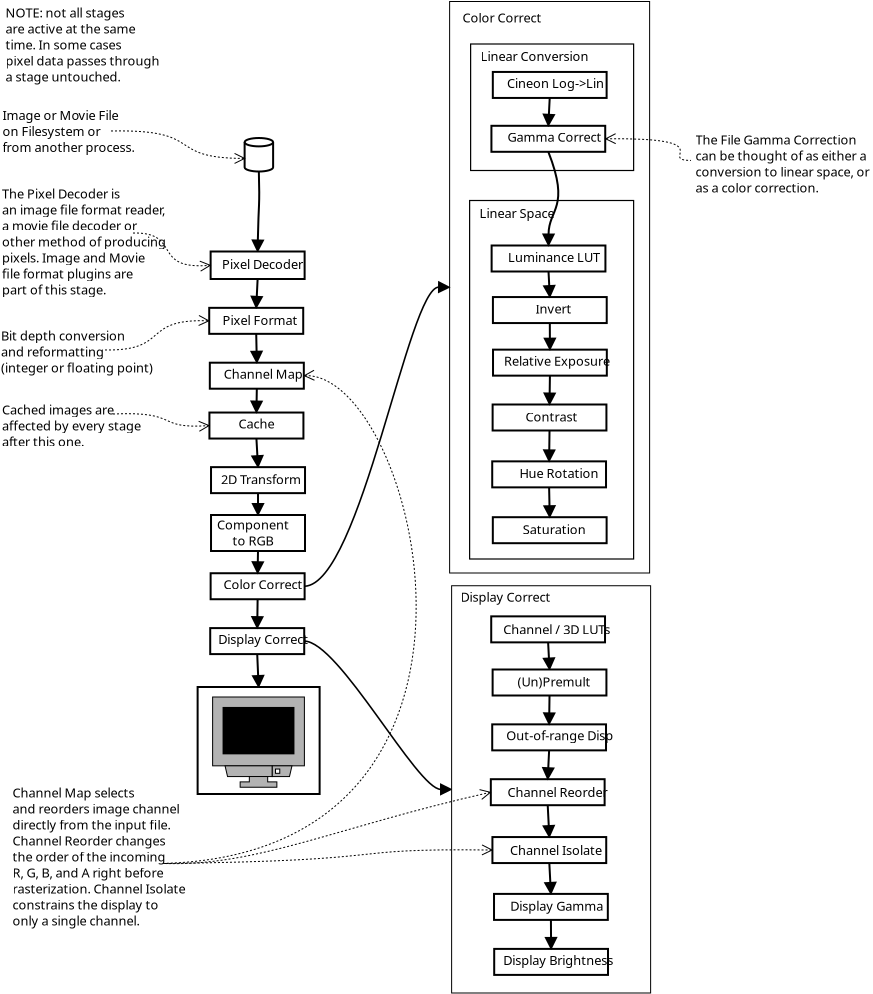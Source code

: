 <?xml version="1.0" encoding="UTF-8"?>
<dia:diagram xmlns:dia="http://www.lysator.liu.se/~alla/dia/">
  <dia:layer name="Background" visible="true">
    <dia:object type="Network - Storage" version="0" id="O0">
      <dia:attribute name="obj_pos">
        <dia:point val="14.6,8"/>
      </dia:attribute>
      <dia:attribute name="obj_bb">
        <dia:rectangle val="14.55,7.95;16.075,10.627"/>
      </dia:attribute>
      <dia:attribute name="elem_corner">
        <dia:point val="14.6,8"/>
      </dia:attribute>
      <dia:attribute name="elem_width">
        <dia:real val="1.425"/>
      </dia:attribute>
      <dia:attribute name="elem_height">
        <dia:real val="1.676"/>
      </dia:attribute>
      <dia:attribute name="line_width">
        <dia:real val="0.1"/>
      </dia:attribute>
      <dia:attribute name="line_colour">
        <dia:color val="#000000"/>
      </dia:attribute>
      <dia:attribute name="fill_colour">
        <dia:color val="#ffffff"/>
      </dia:attribute>
      <dia:attribute name="show_background">
        <dia:boolean val="true"/>
      </dia:attribute>
      <dia:attribute name="line_style">
        <dia:enum val="0"/>
        <dia:real val="1"/>
      </dia:attribute>
      <dia:attribute name="text">
        <dia:composite type="text">
          <dia:attribute name="string">
            <dia:string>##</dia:string>
          </dia:attribute>
          <dia:attribute name="font">
            <dia:font family="sans" style="0" name="Helvetica"/>
          </dia:attribute>
          <dia:attribute name="height">
            <dia:real val="0.8"/>
          </dia:attribute>
          <dia:attribute name="pos">
            <dia:point val="15.438,10.277"/>
          </dia:attribute>
          <dia:attribute name="color">
            <dia:color val="#000000"/>
          </dia:attribute>
          <dia:attribute name="alignment">
            <dia:enum val="1"/>
          </dia:attribute>
        </dia:composite>
      </dia:attribute>
      <dia:attribute name="flip_horizontal">
        <dia:boolean val="false"/>
      </dia:attribute>
      <dia:attribute name="flip_vertical">
        <dia:boolean val="false"/>
      </dia:attribute>
    </dia:object>
    <dia:object type="Standard - Text" version="0" id="O1">
      <dia:attribute name="obj_pos">
        <dia:point val="2.5,7.1"/>
      </dia:attribute>
      <dia:attribute name="obj_bb">
        <dia:rectangle val="2.5,6.5;7.95,9.05"/>
      </dia:attribute>
      <dia:attribute name="text">
        <dia:composite type="text">
          <dia:attribute name="string">
            <dia:string>#Image or Movie File
on Filesystem or
from another process.#</dia:string>
          </dia:attribute>
          <dia:attribute name="font">
            <dia:font family="sans" style="0" name="Helvetica"/>
          </dia:attribute>
          <dia:attribute name="height">
            <dia:real val="0.8"/>
          </dia:attribute>
          <dia:attribute name="pos">
            <dia:point val="2.5,7.1"/>
          </dia:attribute>
          <dia:attribute name="color">
            <dia:color val="#000000"/>
          </dia:attribute>
          <dia:attribute name="alignment">
            <dia:enum val="0"/>
          </dia:attribute>
        </dia:composite>
      </dia:attribute>
    </dia:object>
    <dia:object type="Standard - Box" version="0" id="O2">
      <dia:attribute name="obj_pos">
        <dia:point val="24.85,1.175"/>
      </dia:attribute>
      <dia:attribute name="obj_bb">
        <dia:rectangle val="24.825,1.15;34.875,29.775"/>
      </dia:attribute>
      <dia:attribute name="elem_corner">
        <dia:point val="24.85,1.175"/>
      </dia:attribute>
      <dia:attribute name="elem_width">
        <dia:real val="10"/>
      </dia:attribute>
      <dia:attribute name="elem_height">
        <dia:real val="28.575"/>
      </dia:attribute>
      <dia:attribute name="border_width">
        <dia:real val="0.05"/>
      </dia:attribute>
      <dia:attribute name="show_background">
        <dia:boolean val="true"/>
      </dia:attribute>
    </dia:object>
    <dia:object type="Standard - Box" version="0" id="O3">
      <dia:attribute name="obj_pos">
        <dia:point val="25.9,3.3"/>
      </dia:attribute>
      <dia:attribute name="obj_bb">
        <dia:rectangle val="25.87,3.27;34.08,9.655"/>
      </dia:attribute>
      <dia:attribute name="elem_corner">
        <dia:point val="25.9,3.3"/>
      </dia:attribute>
      <dia:attribute name="elem_width">
        <dia:real val="8.15"/>
      </dia:attribute>
      <dia:attribute name="elem_height">
        <dia:real val="6.325"/>
      </dia:attribute>
      <dia:attribute name="border_width">
        <dia:real val="0.06"/>
      </dia:attribute>
      <dia:attribute name="show_background">
        <dia:boolean val="true"/>
      </dia:attribute>
    </dia:object>
    <dia:object type="Standard - Box" version="0" id="O4">
      <dia:attribute name="obj_pos">
        <dia:point val="27.01,4.697"/>
      </dia:attribute>
      <dia:attribute name="obj_bb">
        <dia:rectangle val="26.96,4.647;32.75,6.048"/>
      </dia:attribute>
      <dia:attribute name="elem_corner">
        <dia:point val="27.01,4.697"/>
      </dia:attribute>
      <dia:attribute name="elem_width">
        <dia:real val="5.69"/>
      </dia:attribute>
      <dia:attribute name="elem_height">
        <dia:real val="1.3"/>
      </dia:attribute>
      <dia:attribute name="show_background">
        <dia:boolean val="true"/>
      </dia:attribute>
    </dia:object>
    <dia:object type="Standard - Box" version="0" id="O5">
      <dia:attribute name="obj_pos">
        <dia:point val="26.94,7.39"/>
      </dia:attribute>
      <dia:attribute name="obj_bb">
        <dia:rectangle val="26.89,7.34;32.68,8.74"/>
      </dia:attribute>
      <dia:attribute name="elem_corner">
        <dia:point val="26.94,7.39"/>
      </dia:attribute>
      <dia:attribute name="elem_width">
        <dia:real val="5.69"/>
      </dia:attribute>
      <dia:attribute name="elem_height">
        <dia:real val="1.3"/>
      </dia:attribute>
      <dia:attribute name="show_background">
        <dia:boolean val="true"/>
      </dia:attribute>
    </dia:object>
    <dia:object type="Standard - Text" version="0" id="O6">
      <dia:attribute name="obj_pos">
        <dia:point val="27.74,8.19"/>
      </dia:attribute>
      <dia:attribute name="obj_bb">
        <dia:rectangle val="27.74,7.59;31.79,8.54"/>
      </dia:attribute>
      <dia:attribute name="text">
        <dia:composite type="text">
          <dia:attribute name="string">
            <dia:string>#Gamma Correct#</dia:string>
          </dia:attribute>
          <dia:attribute name="font">
            <dia:font family="sans" style="0" name="Helvetica"/>
          </dia:attribute>
          <dia:attribute name="height">
            <dia:real val="0.8"/>
          </dia:attribute>
          <dia:attribute name="pos">
            <dia:point val="27.74,8.19"/>
          </dia:attribute>
          <dia:attribute name="color">
            <dia:color val="#000000"/>
          </dia:attribute>
          <dia:attribute name="alignment">
            <dia:enum val="0"/>
          </dia:attribute>
        </dia:composite>
      </dia:attribute>
    </dia:object>
    <dia:object type="Standard - Text" version="0" id="O7">
      <dia:attribute name="obj_pos">
        <dia:point val="26.4,4.15"/>
      </dia:attribute>
      <dia:attribute name="obj_bb">
        <dia:rectangle val="26.4,3.55;30.95,4.5"/>
      </dia:attribute>
      <dia:attribute name="text">
        <dia:composite type="text">
          <dia:attribute name="string">
            <dia:string>#Linear Conversion#</dia:string>
          </dia:attribute>
          <dia:attribute name="font">
            <dia:font family="sans" style="0" name="Helvetica"/>
          </dia:attribute>
          <dia:attribute name="height">
            <dia:real val="0.8"/>
          </dia:attribute>
          <dia:attribute name="pos">
            <dia:point val="26.4,4.15"/>
          </dia:attribute>
          <dia:attribute name="color">
            <dia:color val="#000000"/>
          </dia:attribute>
          <dia:attribute name="alignment">
            <dia:enum val="0"/>
          </dia:attribute>
        </dia:composite>
      </dia:attribute>
    </dia:object>
    <dia:object type="Standard - Text" version="0" id="O8">
      <dia:attribute name="obj_pos">
        <dia:point val="25.5,2.225"/>
      </dia:attribute>
      <dia:attribute name="obj_bb">
        <dia:rectangle val="25.5,1.625;28.85,2.575"/>
      </dia:attribute>
      <dia:attribute name="text">
        <dia:composite type="text">
          <dia:attribute name="string">
            <dia:string>#Color Correct#</dia:string>
          </dia:attribute>
          <dia:attribute name="font">
            <dia:font family="sans" style="0" name="Helvetica"/>
          </dia:attribute>
          <dia:attribute name="height">
            <dia:real val="0.8"/>
          </dia:attribute>
          <dia:attribute name="pos">
            <dia:point val="25.5,2.225"/>
          </dia:attribute>
          <dia:attribute name="color">
            <dia:color val="#000000"/>
          </dia:attribute>
          <dia:attribute name="alignment">
            <dia:enum val="0"/>
          </dia:attribute>
        </dia:composite>
      </dia:attribute>
    </dia:object>
    <dia:object type="Standard - BezierLine" version="0" id="O9">
      <dia:attribute name="obj_pos">
        <dia:point val="17.6,30.413"/>
      </dia:attribute>
      <dia:attribute name="obj_bb">
        <dia:rectangle val="17.558,14.962;24.896,30.454"/>
      </dia:attribute>
      <dia:attribute name="bez_points">
        <dia:point val="17.6,30.413"/>
        <dia:point val="20.4,30.3"/>
        <dia:point val="22.8,15.438"/>
        <dia:point val="24.85,15.463"/>
      </dia:attribute>
      <dia:attribute name="corner_types">
        <dia:enum val="0"/>
        <dia:enum val="0"/>
      </dia:attribute>
      <dia:attribute name="line_width">
        <dia:real val="0.08"/>
      </dia:attribute>
      <dia:attribute name="end_arrow">
        <dia:enum val="3"/>
      </dia:attribute>
      <dia:attribute name="end_arrow_length">
        <dia:real val="0.5"/>
      </dia:attribute>
      <dia:attribute name="end_arrow_width">
        <dia:real val="0.5"/>
      </dia:attribute>
      <dia:connections>
        <dia:connection handle="0" to="O23" connection="4"/>
        <dia:connection handle="3" to="O2" connection="3"/>
      </dia:connections>
    </dia:object>
    <dia:object type="Standard - BezierLine" version="0" id="O10">
      <dia:attribute name="obj_pos">
        <dia:point val="15.312,9.676"/>
      </dia:attribute>
      <dia:attribute name="obj_bb">
        <dia:rectangle val="14.749,9.625;15.751,13.735"/>
      </dia:attribute>
      <dia:attribute name="bez_points">
        <dia:point val="15.312,9.676"/>
        <dia:point val="15.363,11.527"/>
        <dia:point val="15.3,11.125"/>
        <dia:point val="15.25,13.675"/>
      </dia:attribute>
      <dia:attribute name="corner_types">
        <dia:enum val="0"/>
        <dia:enum val="0"/>
      </dia:attribute>
      <dia:attribute name="end_arrow">
        <dia:enum val="3"/>
      </dia:attribute>
      <dia:attribute name="end_arrow_length">
        <dia:real val="0.5"/>
      </dia:attribute>
      <dia:attribute name="end_arrow_width">
        <dia:real val="0.5"/>
      </dia:attribute>
      <dia:connections>
        <dia:connection handle="0" to="O0" connection="1"/>
        <dia:connection handle="3" to="O11" connection="1"/>
      </dia:connections>
    </dia:object>
    <dia:object type="Standard - Box" version="0" id="O11">
      <dia:attribute name="obj_pos">
        <dia:point val="12.9,13.675"/>
      </dia:attribute>
      <dia:attribute name="obj_bb">
        <dia:rectangle val="12.85,13.625;17.65,15.1"/>
      </dia:attribute>
      <dia:attribute name="elem_corner">
        <dia:point val="12.9,13.675"/>
      </dia:attribute>
      <dia:attribute name="elem_width">
        <dia:real val="4.7"/>
      </dia:attribute>
      <dia:attribute name="elem_height">
        <dia:real val="1.375"/>
      </dia:attribute>
      <dia:attribute name="show_background">
        <dia:boolean val="true"/>
      </dia:attribute>
    </dia:object>
    <dia:object type="Standard - Box" version="0" id="O12">
      <dia:attribute name="obj_pos">
        <dia:point val="12.83,16.492"/>
      </dia:attribute>
      <dia:attribute name="obj_bb">
        <dia:rectangle val="12.78,16.442;17.58,17.843"/>
      </dia:attribute>
      <dia:attribute name="elem_corner">
        <dia:point val="12.83,16.492"/>
      </dia:attribute>
      <dia:attribute name="elem_width">
        <dia:real val="4.7"/>
      </dia:attribute>
      <dia:attribute name="elem_height">
        <dia:real val="1.3"/>
      </dia:attribute>
      <dia:attribute name="show_background">
        <dia:boolean val="true"/>
      </dia:attribute>
    </dia:object>
    <dia:object type="Standard - Text" version="0" id="O13">
      <dia:attribute name="obj_pos">
        <dia:point val="13.5,17.35"/>
      </dia:attribute>
      <dia:attribute name="obj_bb">
        <dia:rectangle val="13.5,16.75;16.75,17.7"/>
      </dia:attribute>
      <dia:attribute name="text">
        <dia:composite type="text">
          <dia:attribute name="string">
            <dia:string>#Pixel Format#</dia:string>
          </dia:attribute>
          <dia:attribute name="font">
            <dia:font family="sans" style="0" name="Helvetica"/>
          </dia:attribute>
          <dia:attribute name="height">
            <dia:real val="0.8"/>
          </dia:attribute>
          <dia:attribute name="pos">
            <dia:point val="13.5,17.35"/>
          </dia:attribute>
          <dia:attribute name="color">
            <dia:color val="#000000"/>
          </dia:attribute>
          <dia:attribute name="alignment">
            <dia:enum val="0"/>
          </dia:attribute>
        </dia:composite>
      </dia:attribute>
    </dia:object>
    <dia:group>
      <dia:object type="Standard - Box" version="0" id="O14">
        <dia:attribute name="obj_pos">
          <dia:point val="12.86,19.235"/>
        </dia:attribute>
        <dia:attribute name="obj_bb">
          <dia:rectangle val="12.81,19.185;17.61,20.585"/>
        </dia:attribute>
        <dia:attribute name="elem_corner">
          <dia:point val="12.86,19.235"/>
        </dia:attribute>
        <dia:attribute name="elem_width">
          <dia:real val="4.7"/>
        </dia:attribute>
        <dia:attribute name="elem_height">
          <dia:real val="1.3"/>
        </dia:attribute>
        <dia:attribute name="show_background">
          <dia:boolean val="true"/>
        </dia:attribute>
      </dia:object>
      <dia:object type="Standard - Text" version="0" id="O15">
        <dia:attribute name="obj_pos">
          <dia:point val="13.56,20.035"/>
        </dia:attribute>
        <dia:attribute name="obj_bb">
          <dia:rectangle val="13.56,19.435;16.86,20.385"/>
        </dia:attribute>
        <dia:attribute name="text">
          <dia:composite type="text">
            <dia:attribute name="string">
              <dia:string>#Channel Map#</dia:string>
            </dia:attribute>
            <dia:attribute name="font">
              <dia:font family="sans" style="0" name="Helvetica"/>
            </dia:attribute>
            <dia:attribute name="height">
              <dia:real val="0.8"/>
            </dia:attribute>
            <dia:attribute name="pos">
              <dia:point val="13.56,20.035"/>
            </dia:attribute>
            <dia:attribute name="color">
              <dia:color val="#000000"/>
            </dia:attribute>
            <dia:attribute name="alignment">
              <dia:enum val="0"/>
            </dia:attribute>
          </dia:composite>
        </dia:attribute>
      </dia:object>
    </dia:group>
    <dia:group>
      <dia:object type="Standard - Box" version="0" id="O16">
        <dia:attribute name="obj_pos">
          <dia:point val="12.84,21.727"/>
        </dia:attribute>
        <dia:attribute name="obj_bb">
          <dia:rectangle val="12.79,21.677;17.59,23.078"/>
        </dia:attribute>
        <dia:attribute name="elem_corner">
          <dia:point val="12.84,21.727"/>
        </dia:attribute>
        <dia:attribute name="elem_width">
          <dia:real val="4.7"/>
        </dia:attribute>
        <dia:attribute name="elem_height">
          <dia:real val="1.3"/>
        </dia:attribute>
        <dia:attribute name="show_background">
          <dia:boolean val="true"/>
        </dia:attribute>
      </dia:object>
      <dia:object type="Standard - Text" version="0" id="O17">
        <dia:attribute name="obj_pos">
          <dia:point val="14.29,22.527"/>
        </dia:attribute>
        <dia:attribute name="obj_bb">
          <dia:rectangle val="14.29,21.927;15.89,22.878"/>
        </dia:attribute>
        <dia:attribute name="text">
          <dia:composite type="text">
            <dia:attribute name="string">
              <dia:string>#Cache#</dia:string>
            </dia:attribute>
            <dia:attribute name="font">
              <dia:font family="sans" style="0" name="Helvetica"/>
            </dia:attribute>
            <dia:attribute name="height">
              <dia:real val="0.8"/>
            </dia:attribute>
            <dia:attribute name="pos">
              <dia:point val="14.29,22.527"/>
            </dia:attribute>
            <dia:attribute name="color">
              <dia:color val="#000000"/>
            </dia:attribute>
            <dia:attribute name="alignment">
              <dia:enum val="0"/>
            </dia:attribute>
          </dia:composite>
        </dia:attribute>
      </dia:object>
    </dia:group>
    <dia:object type="Standard - Line" version="0" id="O18">
      <dia:attribute name="obj_pos">
        <dia:point val="15.25,15.05"/>
      </dia:attribute>
      <dia:attribute name="obj_bb">
        <dia:rectangle val="14.678,14.998;15.682,16.567"/>
      </dia:attribute>
      <dia:attribute name="conn_endpoints">
        <dia:point val="15.25,15.05"/>
        <dia:point val="15.18,16.492"/>
      </dia:attribute>
      <dia:attribute name="numcp">
        <dia:int val="1"/>
      </dia:attribute>
      <dia:attribute name="end_arrow">
        <dia:enum val="3"/>
      </dia:attribute>
      <dia:attribute name="end_arrow_length">
        <dia:real val="0.5"/>
      </dia:attribute>
      <dia:attribute name="end_arrow_width">
        <dia:real val="0.5"/>
      </dia:attribute>
      <dia:connections>
        <dia:connection handle="0" to="O11" connection="6"/>
        <dia:connection handle="1" to="O12" connection="1"/>
      </dia:connections>
    </dia:object>
    <dia:object type="Standard - Line" version="0" id="O19">
      <dia:attribute name="obj_pos">
        <dia:point val="15.18,17.793"/>
      </dia:attribute>
      <dia:attribute name="obj_bb">
        <dia:rectangle val="14.709,17.741;15.711,19.295"/>
      </dia:attribute>
      <dia:attribute name="conn_endpoints">
        <dia:point val="15.18,17.793"/>
        <dia:point val="15.21,19.235"/>
      </dia:attribute>
      <dia:attribute name="numcp">
        <dia:int val="1"/>
      </dia:attribute>
      <dia:attribute name="end_arrow">
        <dia:enum val="3"/>
      </dia:attribute>
      <dia:attribute name="end_arrow_length">
        <dia:real val="0.5"/>
      </dia:attribute>
      <dia:attribute name="end_arrow_width">
        <dia:real val="0.5"/>
      </dia:attribute>
      <dia:connections>
        <dia:connection handle="0" to="O12" connection="6"/>
        <dia:connection handle="1" to="O14" connection="1"/>
      </dia:connections>
    </dia:object>
    <dia:object type="Standard - Line" version="0" id="O20">
      <dia:attribute name="obj_pos">
        <dia:point val="15.21,20.535"/>
      </dia:attribute>
      <dia:attribute name="obj_bb">
        <dia:rectangle val="14.689,20.484;15.691,21.786"/>
      </dia:attribute>
      <dia:attribute name="conn_endpoints">
        <dia:point val="15.21,20.535"/>
        <dia:point val="15.19,21.727"/>
      </dia:attribute>
      <dia:attribute name="numcp">
        <dia:int val="1"/>
      </dia:attribute>
      <dia:attribute name="end_arrow">
        <dia:enum val="3"/>
      </dia:attribute>
      <dia:attribute name="end_arrow_length">
        <dia:real val="0.5"/>
      </dia:attribute>
      <dia:attribute name="end_arrow_width">
        <dia:real val="0.5"/>
      </dia:attribute>
      <dia:connections>
        <dia:connection handle="0" to="O14" connection="6"/>
        <dia:connection handle="1" to="O16" connection="1"/>
      </dia:connections>
    </dia:object>
    <dia:object type="Standard - Box" version="0" id="O21">
      <dia:attribute name="obj_pos">
        <dia:point val="12.92,26.85"/>
      </dia:attribute>
      <dia:attribute name="obj_bb">
        <dia:rectangle val="12.87,26.8;17.669,28.7"/>
      </dia:attribute>
      <dia:attribute name="elem_corner">
        <dia:point val="12.92,26.85"/>
      </dia:attribute>
      <dia:attribute name="elem_width">
        <dia:real val="4.699"/>
      </dia:attribute>
      <dia:attribute name="elem_height">
        <dia:real val="1.8"/>
      </dia:attribute>
      <dia:attribute name="show_background">
        <dia:boolean val="true"/>
      </dia:attribute>
    </dia:object>
    <dia:object type="Standard - Text" version="0" id="O22">
      <dia:attribute name="obj_pos">
        <dia:point val="15.02,27.57"/>
      </dia:attribute>
      <dia:attribute name="obj_bb">
        <dia:rectangle val="13.595,26.951;16.464,28.758"/>
      </dia:attribute>
      <dia:attribute name="text">
        <dia:composite type="text">
          <dia:attribute name="string">
            <dia:string>#Component
to RGB#</dia:string>
          </dia:attribute>
          <dia:attribute name="font">
            <dia:font family="sans" style="0" name="Helvetica"/>
          </dia:attribute>
          <dia:attribute name="height">
            <dia:real val="0.8"/>
          </dia:attribute>
          <dia:attribute name="pos">
            <dia:point val="15.02,27.57"/>
          </dia:attribute>
          <dia:attribute name="color">
            <dia:color val="#000000"/>
          </dia:attribute>
          <dia:attribute name="alignment">
            <dia:enum val="1"/>
          </dia:attribute>
        </dia:composite>
      </dia:attribute>
    </dia:object>
    <dia:group>
      <dia:object type="Standard - Box" version="0" id="O23">
        <dia:attribute name="obj_pos">
          <dia:point val="12.9,29.762"/>
        </dia:attribute>
        <dia:attribute name="obj_bb">
          <dia:rectangle val="12.85,29.712;17.65,31.113"/>
        </dia:attribute>
        <dia:attribute name="elem_corner">
          <dia:point val="12.9,29.762"/>
        </dia:attribute>
        <dia:attribute name="elem_width">
          <dia:real val="4.7"/>
        </dia:attribute>
        <dia:attribute name="elem_height">
          <dia:real val="1.3"/>
        </dia:attribute>
        <dia:attribute name="show_background">
          <dia:boolean val="true"/>
        </dia:attribute>
      </dia:object>
      <dia:object type="Standard - Text" version="0" id="O24">
        <dia:attribute name="obj_pos">
          <dia:point val="13.55,30.562"/>
        </dia:attribute>
        <dia:attribute name="obj_bb">
          <dia:rectangle val="13.55,29.962;16.9,30.913"/>
        </dia:attribute>
        <dia:attribute name="text">
          <dia:composite type="text">
            <dia:attribute name="string">
              <dia:string>#Color Correct#</dia:string>
            </dia:attribute>
            <dia:attribute name="font">
              <dia:font family="sans" style="0" name="Helvetica"/>
            </dia:attribute>
            <dia:attribute name="height">
              <dia:real val="0.8"/>
            </dia:attribute>
            <dia:attribute name="pos">
              <dia:point val="13.55,30.562"/>
            </dia:attribute>
            <dia:attribute name="color">
              <dia:color val="#000000"/>
            </dia:attribute>
            <dia:attribute name="alignment">
              <dia:enum val="0"/>
            </dia:attribute>
          </dia:composite>
        </dia:attribute>
      </dia:object>
    </dia:group>
    <dia:group>
      <dia:object type="Standard - Box" version="0" id="O25">
        <dia:attribute name="obj_pos">
          <dia:point val="12.88,32.505"/>
        </dia:attribute>
        <dia:attribute name="obj_bb">
          <dia:rectangle val="12.83,32.455;17.63,33.855"/>
        </dia:attribute>
        <dia:attribute name="elem_corner">
          <dia:point val="12.88,32.505"/>
        </dia:attribute>
        <dia:attribute name="elem_width">
          <dia:real val="4.7"/>
        </dia:attribute>
        <dia:attribute name="elem_height">
          <dia:real val="1.3"/>
        </dia:attribute>
        <dia:attribute name="show_background">
          <dia:boolean val="true"/>
        </dia:attribute>
      </dia:object>
      <dia:object type="Standard - Text" version="0" id="O26">
        <dia:attribute name="obj_pos">
          <dia:point val="13.28,33.305"/>
        </dia:attribute>
        <dia:attribute name="obj_bb">
          <dia:rectangle val="13.28,32.705;17.18,33.655"/>
        </dia:attribute>
        <dia:attribute name="text">
          <dia:composite type="text">
            <dia:attribute name="string">
              <dia:string>#Display Correct#</dia:string>
            </dia:attribute>
            <dia:attribute name="font">
              <dia:font family="sans" style="0" name="Helvetica"/>
            </dia:attribute>
            <dia:attribute name="height">
              <dia:real val="0.8"/>
            </dia:attribute>
            <dia:attribute name="pos">
              <dia:point val="13.28,33.305"/>
            </dia:attribute>
            <dia:attribute name="color">
              <dia:color val="#000000"/>
            </dia:attribute>
            <dia:attribute name="alignment">
              <dia:enum val="0"/>
            </dia:attribute>
          </dia:composite>
        </dia:attribute>
      </dia:object>
    </dia:group>
    <dia:object type="Standard - Line" version="0" id="O27">
      <dia:attribute name="obj_pos">
        <dia:point val="15.19,23.027"/>
      </dia:attribute>
      <dia:attribute name="obj_bb">
        <dia:rectangle val="14.768,22.975;15.772,24.535"/>
      </dia:attribute>
      <dia:attribute name="conn_endpoints">
        <dia:point val="15.19,23.027"/>
        <dia:point val="15.27,24.457"/>
      </dia:attribute>
      <dia:attribute name="numcp">
        <dia:int val="1"/>
      </dia:attribute>
      <dia:attribute name="end_arrow">
        <dia:enum val="3"/>
      </dia:attribute>
      <dia:attribute name="end_arrow_length">
        <dia:real val="0.5"/>
      </dia:attribute>
      <dia:attribute name="end_arrow_width">
        <dia:real val="0.5"/>
      </dia:attribute>
      <dia:connections>
        <dia:connection handle="0" to="O16" connection="6"/>
        <dia:connection handle="1" to="O47" connection="1"/>
      </dia:connections>
    </dia:object>
    <dia:object type="Standard - Line" version="0" id="O28">
      <dia:attribute name="obj_pos">
        <dia:point val="15.269,28.65"/>
      </dia:attribute>
      <dia:attribute name="obj_bb">
        <dia:rectangle val="14.749,28.599;15.751,29.821"/>
      </dia:attribute>
      <dia:attribute name="conn_endpoints">
        <dia:point val="15.269,28.65"/>
        <dia:point val="15.25,29.762"/>
      </dia:attribute>
      <dia:attribute name="numcp">
        <dia:int val="1"/>
      </dia:attribute>
      <dia:attribute name="end_arrow">
        <dia:enum val="3"/>
      </dia:attribute>
      <dia:attribute name="end_arrow_length">
        <dia:real val="0.5"/>
      </dia:attribute>
      <dia:attribute name="end_arrow_width">
        <dia:real val="0.5"/>
      </dia:attribute>
      <dia:connections>
        <dia:connection handle="0" to="O21" connection="6"/>
        <dia:connection handle="1" to="O23" connection="1"/>
      </dia:connections>
    </dia:object>
    <dia:object type="Standard - Line" version="0" id="O29">
      <dia:attribute name="obj_pos">
        <dia:point val="15.25,31.062"/>
      </dia:attribute>
      <dia:attribute name="obj_bb">
        <dia:rectangle val="14.729,31.012;15.731,32.562"/>
      </dia:attribute>
      <dia:attribute name="conn_endpoints">
        <dia:point val="15.25,31.062"/>
        <dia:point val="15.23,32.505"/>
      </dia:attribute>
      <dia:attribute name="numcp">
        <dia:int val="1"/>
      </dia:attribute>
      <dia:attribute name="end_arrow">
        <dia:enum val="3"/>
      </dia:attribute>
      <dia:attribute name="end_arrow_length">
        <dia:real val="0.5"/>
      </dia:attribute>
      <dia:attribute name="end_arrow_width">
        <dia:real val="0.5"/>
      </dia:attribute>
      <dia:connections>
        <dia:connection handle="0" to="O23" connection="6"/>
        <dia:connection handle="1" to="O25" connection="1"/>
      </dia:connections>
    </dia:object>
    <dia:object type="Standard - BezierLine" version="0" id="O30">
      <dia:attribute name="obj_pos">
        <dia:point val="17.58,33.155"/>
      </dia:attribute>
      <dia:attribute name="obj_bb">
        <dia:rectangle val="17.54,33.115;24.99,41.069"/>
      </dia:attribute>
      <dia:attribute name="bez_points">
        <dia:point val="17.58,33.155"/>
        <dia:point val="19.313,33.155"/>
        <dia:point val="23.217,40.569"/>
        <dia:point val="24.95,40.569"/>
      </dia:attribute>
      <dia:attribute name="corner_types">
        <dia:enum val="0"/>
        <dia:enum val="0"/>
      </dia:attribute>
      <dia:attribute name="line_width">
        <dia:real val="0.08"/>
      </dia:attribute>
      <dia:attribute name="end_arrow">
        <dia:enum val="3"/>
      </dia:attribute>
      <dia:attribute name="end_arrow_length">
        <dia:real val="0.5"/>
      </dia:attribute>
      <dia:attribute name="end_arrow_width">
        <dia:real val="0.5"/>
      </dia:attribute>
      <dia:connections>
        <dia:connection handle="0" to="O25" connection="4"/>
        <dia:connection handle="3" to="O31" connection="3"/>
      </dia:connections>
    </dia:object>
    <dia:object type="Standard - Box" version="0" id="O31">
      <dia:attribute name="obj_pos">
        <dia:point val="24.95,30.387"/>
      </dia:attribute>
      <dia:attribute name="obj_bb">
        <dia:rectangle val="24.925,30.363;34.925,50.775"/>
      </dia:attribute>
      <dia:attribute name="elem_corner">
        <dia:point val="24.95,30.387"/>
      </dia:attribute>
      <dia:attribute name="elem_width">
        <dia:real val="9.95"/>
      </dia:attribute>
      <dia:attribute name="elem_height">
        <dia:real val="20.363"/>
      </dia:attribute>
      <dia:attribute name="border_width">
        <dia:real val="0.05"/>
      </dia:attribute>
      <dia:attribute name="show_background">
        <dia:boolean val="true"/>
      </dia:attribute>
    </dia:object>
    <dia:object type="Standard - Box" version="0" id="O32">
      <dia:attribute name="obj_pos">
        <dia:point val="26.99,42.953"/>
      </dia:attribute>
      <dia:attribute name="obj_bb">
        <dia:rectangle val="26.94,42.903;32.73,44.303"/>
      </dia:attribute>
      <dia:attribute name="elem_corner">
        <dia:point val="26.99,42.953"/>
      </dia:attribute>
      <dia:attribute name="elem_width">
        <dia:real val="5.69"/>
      </dia:attribute>
      <dia:attribute name="elem_height">
        <dia:real val="1.3"/>
      </dia:attribute>
      <dia:attribute name="show_background">
        <dia:boolean val="true"/>
      </dia:attribute>
    </dia:object>
    <dia:object type="Standard - Box" version="0" id="O33">
      <dia:attribute name="obj_pos">
        <dia:point val="26.91,40.06"/>
      </dia:attribute>
      <dia:attribute name="obj_bb">
        <dia:rectangle val="26.86,40.01;32.65,41.41"/>
      </dia:attribute>
      <dia:attribute name="elem_corner">
        <dia:point val="26.91,40.06"/>
      </dia:attribute>
      <dia:attribute name="elem_width">
        <dia:real val="5.69"/>
      </dia:attribute>
      <dia:attribute name="elem_height">
        <dia:real val="1.3"/>
      </dia:attribute>
      <dia:attribute name="show_background">
        <dia:boolean val="true"/>
      </dia:attribute>
    </dia:object>
    <dia:object type="Standard - Box" version="0" id="O34">
      <dia:attribute name="obj_pos">
        <dia:point val="26.98,37.318"/>
      </dia:attribute>
      <dia:attribute name="obj_bb">
        <dia:rectangle val="26.93,37.267;32.72,38.667"/>
      </dia:attribute>
      <dia:attribute name="elem_corner">
        <dia:point val="26.98,37.318"/>
      </dia:attribute>
      <dia:attribute name="elem_width">
        <dia:real val="5.69"/>
      </dia:attribute>
      <dia:attribute name="elem_height">
        <dia:real val="1.3"/>
      </dia:attribute>
      <dia:attribute name="show_background">
        <dia:boolean val="true"/>
      </dia:attribute>
    </dia:object>
    <dia:object type="Standard - Text" version="0" id="O35">
      <dia:attribute name="obj_pos">
        <dia:point val="27.68,38.117"/>
      </dia:attribute>
      <dia:attribute name="obj_bb">
        <dia:rectangle val="27.68,37.517;32.13,38.468"/>
      </dia:attribute>
      <dia:attribute name="text">
        <dia:composite type="text">
          <dia:attribute name="string">
            <dia:string>#Out-of-range Disp#</dia:string>
          </dia:attribute>
          <dia:attribute name="font">
            <dia:font family="sans" style="0" name="Helvetica"/>
          </dia:attribute>
          <dia:attribute name="height">
            <dia:real val="0.8"/>
          </dia:attribute>
          <dia:attribute name="pos">
            <dia:point val="27.68,38.117"/>
          </dia:attribute>
          <dia:attribute name="color">
            <dia:color val="#000000"/>
          </dia:attribute>
          <dia:attribute name="alignment">
            <dia:enum val="0"/>
          </dia:attribute>
        </dia:composite>
      </dia:attribute>
    </dia:object>
    <dia:object type="Standard - Line" version="0" id="O36">
      <dia:attribute name="obj_pos">
        <dia:point val="29.775,33.218"/>
      </dia:attribute>
      <dia:attribute name="obj_bb">
        <dia:rectangle val="29.343,33.165;30.347,34.651"/>
      </dia:attribute>
      <dia:attribute name="conn_endpoints">
        <dia:point val="29.775,33.218"/>
        <dia:point val="29.845,34.575"/>
      </dia:attribute>
      <dia:attribute name="numcp">
        <dia:int val="1"/>
      </dia:attribute>
      <dia:attribute name="end_arrow">
        <dia:enum val="3"/>
      </dia:attribute>
      <dia:attribute name="end_arrow_length">
        <dia:real val="0.5"/>
      </dia:attribute>
      <dia:attribute name="end_arrow_width">
        <dia:real val="0.5"/>
      </dia:attribute>
      <dia:connections>
        <dia:connection handle="0" to="O56" connection="6"/>
        <dia:connection handle="1" to="O58" connection="1"/>
      </dia:connections>
    </dia:object>
    <dia:object type="Standard - Line" version="0" id="O37">
      <dia:attribute name="obj_pos">
        <dia:point val="29.845,35.875"/>
      </dia:attribute>
      <dia:attribute name="obj_bb">
        <dia:rectangle val="29.324,35.824;30.326,37.374"/>
      </dia:attribute>
      <dia:attribute name="conn_endpoints">
        <dia:point val="29.845,35.875"/>
        <dia:point val="29.825,37.318"/>
      </dia:attribute>
      <dia:attribute name="numcp">
        <dia:int val="1"/>
      </dia:attribute>
      <dia:attribute name="end_arrow">
        <dia:enum val="3"/>
      </dia:attribute>
      <dia:attribute name="end_arrow_length">
        <dia:real val="0.5"/>
      </dia:attribute>
      <dia:attribute name="end_arrow_width">
        <dia:real val="0.5"/>
      </dia:attribute>
      <dia:connections>
        <dia:connection handle="0" to="O58" connection="6"/>
        <dia:connection handle="1" to="O34" connection="1"/>
      </dia:connections>
    </dia:object>
    <dia:object type="Standard - Line" version="0" id="O38">
      <dia:attribute name="obj_pos">
        <dia:point val="29.825,38.617"/>
      </dia:attribute>
      <dia:attribute name="obj_bb">
        <dia:rectangle val="29.253,38.565;30.257,40.134"/>
      </dia:attribute>
      <dia:attribute name="conn_endpoints">
        <dia:point val="29.825,38.617"/>
        <dia:point val="29.755,40.06"/>
      </dia:attribute>
      <dia:attribute name="numcp">
        <dia:int val="1"/>
      </dia:attribute>
      <dia:attribute name="end_arrow">
        <dia:enum val="3"/>
      </dia:attribute>
      <dia:attribute name="end_arrow_length">
        <dia:real val="0.5"/>
      </dia:attribute>
      <dia:attribute name="end_arrow_width">
        <dia:real val="0.5"/>
      </dia:attribute>
      <dia:connections>
        <dia:connection handle="0" to="O34" connection="6"/>
        <dia:connection handle="1" to="O33" connection="1"/>
      </dia:connections>
    </dia:object>
    <dia:object type="Standard - Line" version="0" id="O39">
      <dia:attribute name="obj_pos">
        <dia:point val="29.755,41.36"/>
      </dia:attribute>
      <dia:attribute name="obj_bb">
        <dia:rectangle val="29.333,41.308;30.337,43.028"/>
      </dia:attribute>
      <dia:attribute name="conn_endpoints">
        <dia:point val="29.755,41.36"/>
        <dia:point val="29.835,42.953"/>
      </dia:attribute>
      <dia:attribute name="numcp">
        <dia:int val="1"/>
      </dia:attribute>
      <dia:attribute name="end_arrow">
        <dia:enum val="3"/>
      </dia:attribute>
      <dia:attribute name="end_arrow_length">
        <dia:real val="0.5"/>
      </dia:attribute>
      <dia:attribute name="end_arrow_width">
        <dia:real val="0.5"/>
      </dia:attribute>
      <dia:connections>
        <dia:connection handle="0" to="O33" connection="6"/>
        <dia:connection handle="1" to="O32" connection="1"/>
      </dia:connections>
    </dia:object>
    <dia:object type="Standard - Box" version="0" id="O40">
      <dia:attribute name="obj_pos">
        <dia:point val="27.07,45.795"/>
      </dia:attribute>
      <dia:attribute name="obj_bb">
        <dia:rectangle val="27.02,45.745;32.81,47.145"/>
      </dia:attribute>
      <dia:attribute name="elem_corner">
        <dia:point val="27.07,45.795"/>
      </dia:attribute>
      <dia:attribute name="elem_width">
        <dia:real val="5.69"/>
      </dia:attribute>
      <dia:attribute name="elem_height">
        <dia:real val="1.3"/>
      </dia:attribute>
      <dia:attribute name="show_background">
        <dia:boolean val="true"/>
      </dia:attribute>
    </dia:object>
    <dia:object type="Standard - Text" version="0" id="O41">
      <dia:attribute name="obj_pos">
        <dia:point val="27.87,43.845"/>
      </dia:attribute>
      <dia:attribute name="obj_bb">
        <dia:rectangle val="27.87,43.245;31.72,44.195"/>
      </dia:attribute>
      <dia:attribute name="text">
        <dia:composite type="text">
          <dia:attribute name="string">
            <dia:string>#Channel Isolate#</dia:string>
          </dia:attribute>
          <dia:attribute name="font">
            <dia:font family="sans" style="0" name="Helvetica"/>
          </dia:attribute>
          <dia:attribute name="height">
            <dia:real val="0.8"/>
          </dia:attribute>
          <dia:attribute name="pos">
            <dia:point val="27.87,43.845"/>
          </dia:attribute>
          <dia:attribute name="color">
            <dia:color val="#000000"/>
          </dia:attribute>
          <dia:attribute name="alignment">
            <dia:enum val="0"/>
          </dia:attribute>
        </dia:composite>
      </dia:attribute>
    </dia:object>
    <dia:object type="Standard - Line" version="0" id="O42">
      <dia:attribute name="obj_pos">
        <dia:point val="29.835,44.252"/>
      </dia:attribute>
      <dia:attribute name="obj_bb">
        <dia:rectangle val="29.413,44.2;30.417,45.871"/>
      </dia:attribute>
      <dia:attribute name="conn_endpoints">
        <dia:point val="29.835,44.252"/>
        <dia:point val="29.915,45.795"/>
      </dia:attribute>
      <dia:attribute name="numcp">
        <dia:int val="1"/>
      </dia:attribute>
      <dia:attribute name="end_arrow">
        <dia:enum val="3"/>
      </dia:attribute>
      <dia:attribute name="end_arrow_length">
        <dia:real val="0.5"/>
      </dia:attribute>
      <dia:attribute name="end_arrow_width">
        <dia:real val="0.5"/>
      </dia:attribute>
      <dia:connections>
        <dia:connection handle="0" to="O32" connection="6"/>
        <dia:connection handle="1" to="O40" connection="1"/>
      </dia:connections>
    </dia:object>
    <dia:object type="Standard - Text" version="0" id="O43">
      <dia:attribute name="obj_pos">
        <dia:point val="25.4,31.188"/>
      </dia:attribute>
      <dia:attribute name="obj_bb">
        <dia:rectangle val="25.4,30.587;29.3,31.538"/>
      </dia:attribute>
      <dia:attribute name="text">
        <dia:composite type="text">
          <dia:attribute name="string">
            <dia:string>#Display Correct#</dia:string>
          </dia:attribute>
          <dia:attribute name="font">
            <dia:font family="sans" style="0" name="Helvetica"/>
          </dia:attribute>
          <dia:attribute name="height">
            <dia:real val="0.8"/>
          </dia:attribute>
          <dia:attribute name="pos">
            <dia:point val="25.4,31.188"/>
          </dia:attribute>
          <dia:attribute name="color">
            <dia:color val="#000000"/>
          </dia:attribute>
          <dia:attribute name="alignment">
            <dia:enum val="0"/>
          </dia:attribute>
        </dia:composite>
      </dia:attribute>
    </dia:object>
    <dia:object type="Standard - Line" version="0" id="O44">
      <dia:attribute name="obj_pos">
        <dia:point val="15.23,33.805"/>
      </dia:attribute>
      <dia:attribute name="obj_bb">
        <dia:rectangle val="14.798,33.753;15.802,35.521"/>
      </dia:attribute>
      <dia:attribute name="conn_endpoints">
        <dia:point val="15.23,33.805"/>
        <dia:point val="15.3,35.45"/>
      </dia:attribute>
      <dia:attribute name="numcp">
        <dia:int val="1"/>
      </dia:attribute>
      <dia:attribute name="end_arrow">
        <dia:enum val="3"/>
      </dia:attribute>
      <dia:attribute name="end_arrow_length">
        <dia:real val="0.5"/>
      </dia:attribute>
      <dia:attribute name="end_arrow_width">
        <dia:real val="0.5"/>
      </dia:attribute>
      <dia:connections>
        <dia:connection handle="0" to="O25" connection="6"/>
        <dia:connection handle="1" to="O45" connection="1"/>
      </dia:connections>
    </dia:object>
    <dia:group>
      <dia:object type="Standard - Box" version="0" id="O45">
        <dia:attribute name="obj_pos">
          <dia:point val="12.25,35.45"/>
        </dia:attribute>
        <dia:attribute name="obj_bb">
          <dia:rectangle val="12.2,35.4;18.4,40.85"/>
        </dia:attribute>
        <dia:attribute name="elem_corner">
          <dia:point val="12.25,35.45"/>
        </dia:attribute>
        <dia:attribute name="elem_width">
          <dia:real val="6.1"/>
        </dia:attribute>
        <dia:attribute name="elem_height">
          <dia:real val="5.35"/>
        </dia:attribute>
        <dia:attribute name="show_background">
          <dia:boolean val="true"/>
        </dia:attribute>
      </dia:object>
      <dia:object type="Network - General Monitor (With Stand)" version="0" id="O46">
        <dia:attribute name="obj_pos">
          <dia:point val="13,35.95"/>
        </dia:attribute>
        <dia:attribute name="obj_bb">
          <dia:rectangle val="12.975,35.925;17.614,41.566"/>
        </dia:attribute>
        <dia:attribute name="elem_corner">
          <dia:point val="13,35.95"/>
        </dia:attribute>
        <dia:attribute name="elem_width">
          <dia:real val="4.589"/>
        </dia:attribute>
        <dia:attribute name="elem_height">
          <dia:real val="4.512"/>
        </dia:attribute>
        <dia:attribute name="line_width">
          <dia:real val="0.1"/>
        </dia:attribute>
        <dia:attribute name="line_colour">
          <dia:color val="#000000"/>
        </dia:attribute>
        <dia:attribute name="fill_colour">
          <dia:color val="#ffffff"/>
        </dia:attribute>
        <dia:attribute name="show_background">
          <dia:boolean val="true"/>
        </dia:attribute>
        <dia:attribute name="line_style">
          <dia:enum val="0"/>
          <dia:real val="1"/>
        </dia:attribute>
        <dia:attribute name="text">
          <dia:composite type="text">
            <dia:attribute name="string">
              <dia:string>##</dia:string>
            </dia:attribute>
            <dia:attribute name="font">
              <dia:font family="sans" style="0" name="Helvetica"/>
            </dia:attribute>
            <dia:attribute name="height">
              <dia:real val="0.8"/>
            </dia:attribute>
            <dia:attribute name="pos">
              <dia:point val="15.294,41.215"/>
            </dia:attribute>
            <dia:attribute name="color">
              <dia:color val="#000000"/>
            </dia:attribute>
            <dia:attribute name="alignment">
              <dia:enum val="1"/>
            </dia:attribute>
          </dia:composite>
        </dia:attribute>
        <dia:attribute name="flip_horizontal">
          <dia:boolean val="false"/>
        </dia:attribute>
        <dia:attribute name="flip_vertical">
          <dia:boolean val="false"/>
        </dia:attribute>
      </dia:object>
    </dia:group>
    <dia:object type="Standard - Box" version="0" id="O47">
      <dia:attribute name="obj_pos">
        <dia:point val="12.92,24.457"/>
      </dia:attribute>
      <dia:attribute name="obj_bb">
        <dia:rectangle val="12.87,24.407;17.67,25.808"/>
      </dia:attribute>
      <dia:attribute name="elem_corner">
        <dia:point val="12.92,24.457"/>
      </dia:attribute>
      <dia:attribute name="elem_width">
        <dia:real val="4.7"/>
      </dia:attribute>
      <dia:attribute name="elem_height">
        <dia:real val="1.3"/>
      </dia:attribute>
      <dia:attribute name="show_background">
        <dia:boolean val="true"/>
      </dia:attribute>
    </dia:object>
    <dia:object type="Standard - Text" version="0" id="O48">
      <dia:attribute name="obj_pos">
        <dia:point val="13.42,25.308"/>
      </dia:attribute>
      <dia:attribute name="obj_bb">
        <dia:rectangle val="13.42,24.707;16.87,25.657"/>
      </dia:attribute>
      <dia:attribute name="text">
        <dia:composite type="text">
          <dia:attribute name="string">
            <dia:string>#2D Transform#</dia:string>
          </dia:attribute>
          <dia:attribute name="font">
            <dia:font family="sans" style="0" name="Helvetica"/>
          </dia:attribute>
          <dia:attribute name="height">
            <dia:real val="0.8"/>
          </dia:attribute>
          <dia:attribute name="pos">
            <dia:point val="13.42,25.308"/>
          </dia:attribute>
          <dia:attribute name="color">
            <dia:color val="#000000"/>
          </dia:attribute>
          <dia:attribute name="alignment">
            <dia:enum val="0"/>
          </dia:attribute>
        </dia:composite>
      </dia:attribute>
    </dia:object>
    <dia:object type="Standard - Line" version="0" id="O49">
      <dia:attribute name="obj_pos">
        <dia:point val="15.27,25.758"/>
      </dia:attribute>
      <dia:attribute name="obj_bb">
        <dia:rectangle val="14.769,25.707;15.77,26.9"/>
      </dia:attribute>
      <dia:attribute name="conn_endpoints">
        <dia:point val="15.27,25.758"/>
        <dia:point val="15.269,26.85"/>
      </dia:attribute>
      <dia:attribute name="numcp">
        <dia:int val="1"/>
      </dia:attribute>
      <dia:attribute name="end_arrow">
        <dia:enum val="3"/>
      </dia:attribute>
      <dia:attribute name="end_arrow_length">
        <dia:real val="0.5"/>
      </dia:attribute>
      <dia:attribute name="end_arrow_width">
        <dia:real val="0.5"/>
      </dia:attribute>
      <dia:connections>
        <dia:connection handle="0" to="O47" connection="6"/>
        <dia:connection handle="1" to="O21" connection="1"/>
      </dia:connections>
    </dia:object>
    <dia:object type="Standard - Text" version="0" id="O50">
      <dia:attribute name="obj_pos">
        <dia:point val="2.65,1.975"/>
      </dia:attribute>
      <dia:attribute name="obj_bb">
        <dia:rectangle val="2.65,1.375;9,5.525"/>
      </dia:attribute>
      <dia:attribute name="text">
        <dia:composite type="text">
          <dia:attribute name="string">
            <dia:string>#NOTE: not all stages
are active at the same
time. In some cases
pixel data passes through
a stage untouched.#</dia:string>
          </dia:attribute>
          <dia:attribute name="font">
            <dia:font family="sans" style="0" name="Helvetica"/>
          </dia:attribute>
          <dia:attribute name="height">
            <dia:real val="0.8"/>
          </dia:attribute>
          <dia:attribute name="pos">
            <dia:point val="2.65,1.975"/>
          </dia:attribute>
          <dia:attribute name="color">
            <dia:color val="#000000"/>
          </dia:attribute>
          <dia:attribute name="alignment">
            <dia:enum val="0"/>
          </dia:attribute>
        </dia:composite>
      </dia:attribute>
    </dia:object>
    <dia:object type="Standard - Line" version="0" id="O51">
      <dia:attribute name="obj_pos">
        <dia:point val="29.855,5.997"/>
      </dia:attribute>
      <dia:attribute name="obj_bb">
        <dia:rectangle val="29.283,5.945;30.287,7.465"/>
      </dia:attribute>
      <dia:attribute name="conn_endpoints">
        <dia:point val="29.855,5.997"/>
        <dia:point val="29.785,7.39"/>
      </dia:attribute>
      <dia:attribute name="numcp">
        <dia:int val="1"/>
      </dia:attribute>
      <dia:attribute name="end_arrow">
        <dia:enum val="3"/>
      </dia:attribute>
      <dia:attribute name="end_arrow_length">
        <dia:real val="0.5"/>
      </dia:attribute>
      <dia:attribute name="end_arrow_width">
        <dia:real val="0.5"/>
      </dia:attribute>
      <dia:connections>
        <dia:connection handle="0" to="O4" connection="6"/>
        <dia:connection handle="1" to="O5" connection="1"/>
      </dia:connections>
    </dia:object>
    <dia:object type="Standard - BezierLine" version="0" id="O52">
      <dia:attribute name="obj_pos">
        <dia:point val="17.56,19.885"/>
      </dia:attribute>
      <dia:attribute name="obj_bb">
        <dia:rectangle val="10.459,19.385;23.181,44.285"/>
      </dia:attribute>
      <dia:attribute name="bez_points">
        <dia:point val="17.56,19.885"/>
        <dia:point val="23.169,19.646"/>
        <dia:point val="29.269,43.825"/>
        <dia:point val="10.469,44.275"/>
      </dia:attribute>
      <dia:attribute name="corner_types">
        <dia:enum val="0"/>
        <dia:enum val="0"/>
      </dia:attribute>
      <dia:attribute name="line_width">
        <dia:real val="0.02"/>
      </dia:attribute>
      <dia:attribute name="line_style">
        <dia:enum val="4"/>
      </dia:attribute>
      <dia:attribute name="start_arrow">
        <dia:enum val="1"/>
      </dia:attribute>
      <dia:attribute name="start_arrow_length">
        <dia:real val="0.5"/>
      </dia:attribute>
      <dia:attribute name="start_arrow_width">
        <dia:real val="0.5"/>
      </dia:attribute>
      <dia:connections>
        <dia:connection handle="0" to="O14" connection="4"/>
      </dia:connections>
    </dia:object>
    <dia:object type="Standard - BezierLine" version="0" id="O53">
      <dia:attribute name="obj_pos">
        <dia:point val="32.63,8.04"/>
      </dia:attribute>
      <dia:attribute name="obj_bb">
        <dia:rectangle val="32.614,7.54;36.929,9.131"/>
      </dia:attribute>
      <dia:attribute name="bez_points">
        <dia:point val="32.63,8.04"/>
        <dia:point val="38.619,7.971"/>
        <dia:point val="35.169,9.121"/>
        <dia:point val="36.919,9.121"/>
      </dia:attribute>
      <dia:attribute name="corner_types">
        <dia:enum val="0"/>
        <dia:enum val="0"/>
      </dia:attribute>
      <dia:attribute name="line_width">
        <dia:real val="0.02"/>
      </dia:attribute>
      <dia:attribute name="line_style">
        <dia:enum val="4"/>
      </dia:attribute>
      <dia:attribute name="start_arrow">
        <dia:enum val="1"/>
      </dia:attribute>
      <dia:attribute name="start_arrow_length">
        <dia:real val="0.5"/>
      </dia:attribute>
      <dia:attribute name="start_arrow_width">
        <dia:real val="0.5"/>
      </dia:attribute>
      <dia:connections>
        <dia:connection handle="0" to="O5" connection="4"/>
      </dia:connections>
    </dia:object>
    <dia:object type="Standard - Text" version="0" id="O54">
      <dia:attribute name="obj_pos">
        <dia:point val="37.15,8.325"/>
      </dia:attribute>
      <dia:attribute name="obj_bb">
        <dia:rectangle val="37.15,7.725;44.5,11.075"/>
      </dia:attribute>
      <dia:attribute name="text">
        <dia:composite type="text">
          <dia:attribute name="string">
            <dia:string>#The File Gamma Correction
can be thought of as either a
conversion to linear space, or
as a color correction.#</dia:string>
          </dia:attribute>
          <dia:attribute name="font">
            <dia:font family="sans" style="0" name="Helvetica"/>
          </dia:attribute>
          <dia:attribute name="height">
            <dia:real val="0.8"/>
          </dia:attribute>
          <dia:attribute name="pos">
            <dia:point val="37.15,8.325"/>
          </dia:attribute>
          <dia:attribute name="color">
            <dia:color val="#000000"/>
          </dia:attribute>
          <dia:attribute name="alignment">
            <dia:enum val="0"/>
          </dia:attribute>
        </dia:composite>
      </dia:attribute>
    </dia:object>
    <dia:object type="Standard - BezierLine" version="0" id="O55">
      <dia:attribute name="obj_pos">
        <dia:point val="26.91,40.71"/>
      </dia:attribute>
      <dia:attribute name="obj_bb">
        <dia:rectangle val="10.559,40.22;27.029,44.293"/>
      </dia:attribute>
      <dia:attribute name="bez_points">
        <dia:point val="26.91,40.71"/>
        <dia:point val="19.169,42.45"/>
        <dia:point val="15.269,44.425"/>
        <dia:point val="10.569,44.275"/>
      </dia:attribute>
      <dia:attribute name="corner_types">
        <dia:enum val="0"/>
        <dia:enum val="0"/>
      </dia:attribute>
      <dia:attribute name="line_width">
        <dia:real val="0.02"/>
      </dia:attribute>
      <dia:attribute name="line_style">
        <dia:enum val="4"/>
      </dia:attribute>
      <dia:attribute name="start_arrow">
        <dia:enum val="1"/>
      </dia:attribute>
      <dia:attribute name="start_arrow_length">
        <dia:real val="0.5"/>
      </dia:attribute>
      <dia:attribute name="start_arrow_width">
        <dia:real val="0.5"/>
      </dia:attribute>
      <dia:connections>
        <dia:connection handle="0" to="O33" connection="3"/>
      </dia:connections>
    </dia:object>
    <dia:object type="Standard - Box" version="0" id="O56">
      <dia:attribute name="obj_pos">
        <dia:point val="26.93,31.918"/>
      </dia:attribute>
      <dia:attribute name="obj_bb">
        <dia:rectangle val="26.88,31.867;32.67,33.267"/>
      </dia:attribute>
      <dia:attribute name="elem_corner">
        <dia:point val="26.93,31.918"/>
      </dia:attribute>
      <dia:attribute name="elem_width">
        <dia:real val="5.69"/>
      </dia:attribute>
      <dia:attribute name="elem_height">
        <dia:real val="1.3"/>
      </dia:attribute>
      <dia:attribute name="show_background">
        <dia:boolean val="true"/>
      </dia:attribute>
    </dia:object>
    <dia:object type="Standard - Text" version="0" id="O57">
      <dia:attribute name="obj_pos">
        <dia:point val="27.53,32.818"/>
      </dia:attribute>
      <dia:attribute name="obj_bb">
        <dia:rectangle val="27.53,32.218;32.23,33.167"/>
      </dia:attribute>
      <dia:attribute name="text">
        <dia:composite type="text">
          <dia:attribute name="string">
            <dia:string>#Channel / 3D LUTs#</dia:string>
          </dia:attribute>
          <dia:attribute name="font">
            <dia:font family="sans" style="0" name="Helvetica"/>
          </dia:attribute>
          <dia:attribute name="height">
            <dia:real val="0.8"/>
          </dia:attribute>
          <dia:attribute name="pos">
            <dia:point val="27.53,32.818"/>
          </dia:attribute>
          <dia:attribute name="color">
            <dia:color val="#000000"/>
          </dia:attribute>
          <dia:attribute name="alignment">
            <dia:enum val="0"/>
          </dia:attribute>
        </dia:composite>
      </dia:attribute>
    </dia:object>
    <dia:object type="Standard - Box" version="0" id="O58">
      <dia:attribute name="obj_pos">
        <dia:point val="27,34.575"/>
      </dia:attribute>
      <dia:attribute name="obj_bb">
        <dia:rectangle val="26.95,34.525;32.74,35.925"/>
      </dia:attribute>
      <dia:attribute name="elem_corner">
        <dia:point val="27,34.575"/>
      </dia:attribute>
      <dia:attribute name="elem_width">
        <dia:real val="5.69"/>
      </dia:attribute>
      <dia:attribute name="elem_height">
        <dia:real val="1.3"/>
      </dia:attribute>
      <dia:attribute name="show_background">
        <dia:boolean val="true"/>
      </dia:attribute>
    </dia:object>
    <dia:object type="Standard - Text" version="0" id="O59">
      <dia:attribute name="obj_pos">
        <dia:point val="28.25,35.425"/>
      </dia:attribute>
      <dia:attribute name="obj_bb">
        <dia:rectangle val="28.25,34.825;31.35,35.775"/>
      </dia:attribute>
      <dia:attribute name="text">
        <dia:composite type="text">
          <dia:attribute name="string">
            <dia:string>#(Un)Premult#</dia:string>
          </dia:attribute>
          <dia:attribute name="font">
            <dia:font family="sans" style="0" name="Helvetica"/>
          </dia:attribute>
          <dia:attribute name="height">
            <dia:real val="0.8"/>
          </dia:attribute>
          <dia:attribute name="pos">
            <dia:point val="28.25,35.425"/>
          </dia:attribute>
          <dia:attribute name="color">
            <dia:color val="#000000"/>
          </dia:attribute>
          <dia:attribute name="alignment">
            <dia:enum val="0"/>
          </dia:attribute>
        </dia:composite>
      </dia:attribute>
    </dia:object>
    <dia:object type="Standard - Box" version="0" id="O60">
      <dia:attribute name="obj_pos">
        <dia:point val="25.85,11.125"/>
      </dia:attribute>
      <dia:attribute name="obj_bb">
        <dia:rectangle val="25.82,11.095;34.08,29.08"/>
      </dia:attribute>
      <dia:attribute name="elem_corner">
        <dia:point val="25.85,11.125"/>
      </dia:attribute>
      <dia:attribute name="elem_width">
        <dia:real val="8.2"/>
      </dia:attribute>
      <dia:attribute name="elem_height">
        <dia:real val="17.925"/>
      </dia:attribute>
      <dia:attribute name="border_width">
        <dia:real val="0.06"/>
      </dia:attribute>
      <dia:attribute name="show_background">
        <dia:boolean val="true"/>
      </dia:attribute>
    </dia:object>
    <dia:object type="Standard - Box" version="0" id="O61">
      <dia:attribute name="obj_pos">
        <dia:point val="26.95,13.375"/>
      </dia:attribute>
      <dia:attribute name="obj_bb">
        <dia:rectangle val="26.9,13.325;32.69,14.725"/>
      </dia:attribute>
      <dia:attribute name="elem_corner">
        <dia:point val="26.95,13.375"/>
      </dia:attribute>
      <dia:attribute name="elem_width">
        <dia:real val="5.69"/>
      </dia:attribute>
      <dia:attribute name="elem_height">
        <dia:real val="1.3"/>
      </dia:attribute>
      <dia:attribute name="show_background">
        <dia:boolean val="true"/>
      </dia:attribute>
    </dia:object>
    <dia:group>
      <dia:object type="Standard - Box" version="0" id="O62">
        <dia:attribute name="obj_pos">
          <dia:point val="27.02,18.582"/>
        </dia:attribute>
        <dia:attribute name="obj_bb">
          <dia:rectangle val="26.97,18.532;32.76,19.933"/>
        </dia:attribute>
        <dia:attribute name="elem_corner">
          <dia:point val="27.02,18.582"/>
        </dia:attribute>
        <dia:attribute name="elem_width">
          <dia:real val="5.69"/>
        </dia:attribute>
        <dia:attribute name="elem_height">
          <dia:real val="1.3"/>
        </dia:attribute>
        <dia:attribute name="show_background">
          <dia:boolean val="true"/>
        </dia:attribute>
      </dia:object>
      <dia:object type="Standard - Text" version="0" id="O63">
        <dia:attribute name="obj_pos">
          <dia:point val="27.57,19.383"/>
        </dia:attribute>
        <dia:attribute name="obj_bb">
          <dia:rectangle val="27.57,18.782;32.17,19.733"/>
        </dia:attribute>
        <dia:attribute name="text">
          <dia:composite type="text">
            <dia:attribute name="string">
              <dia:string>#Relative Exposure#</dia:string>
            </dia:attribute>
            <dia:attribute name="font">
              <dia:font family="sans" style="0" name="Helvetica"/>
            </dia:attribute>
            <dia:attribute name="height">
              <dia:real val="0.8"/>
            </dia:attribute>
            <dia:attribute name="pos">
              <dia:point val="27.57,19.383"/>
            </dia:attribute>
            <dia:attribute name="color">
              <dia:color val="#000000"/>
            </dia:attribute>
            <dia:attribute name="alignment">
              <dia:enum val="0"/>
            </dia:attribute>
          </dia:composite>
        </dia:attribute>
      </dia:object>
    </dia:group>
    <dia:group>
      <dia:object type="Standard - Box" version="0" id="O64">
        <dia:attribute name="obj_pos">
          <dia:point val="27.01,26.96"/>
        </dia:attribute>
        <dia:attribute name="obj_bb">
          <dia:rectangle val="26.96,26.91;32.75,28.31"/>
        </dia:attribute>
        <dia:attribute name="elem_corner">
          <dia:point val="27.01,26.96"/>
        </dia:attribute>
        <dia:attribute name="elem_width">
          <dia:real val="5.69"/>
        </dia:attribute>
        <dia:attribute name="elem_height">
          <dia:real val="1.3"/>
        </dia:attribute>
        <dia:attribute name="show_background">
          <dia:boolean val="true"/>
        </dia:attribute>
      </dia:object>
      <dia:object type="Standard - Text" version="0" id="O65">
        <dia:attribute name="obj_pos">
          <dia:point val="28.51,27.81"/>
        </dia:attribute>
        <dia:attribute name="obj_bb">
          <dia:rectangle val="28.51,27.21;31.06,28.16"/>
        </dia:attribute>
        <dia:attribute name="text">
          <dia:composite type="text">
            <dia:attribute name="string">
              <dia:string>#Saturation#</dia:string>
            </dia:attribute>
            <dia:attribute name="font">
              <dia:font family="sans" style="0" name="Helvetica"/>
            </dia:attribute>
            <dia:attribute name="height">
              <dia:real val="0.8"/>
            </dia:attribute>
            <dia:attribute name="pos">
              <dia:point val="28.51,27.81"/>
            </dia:attribute>
            <dia:attribute name="color">
              <dia:color val="#000000"/>
            </dia:attribute>
            <dia:attribute name="alignment">
              <dia:enum val="0"/>
            </dia:attribute>
          </dia:composite>
        </dia:attribute>
      </dia:object>
    </dia:group>
    <dia:group>
      <dia:object type="Standard - Box" version="0" id="O66">
        <dia:attribute name="obj_pos">
          <dia:point val="26.98,24.168"/>
        </dia:attribute>
        <dia:attribute name="obj_bb">
          <dia:rectangle val="26.93,24.117;32.72,25.517"/>
        </dia:attribute>
        <dia:attribute name="elem_corner">
          <dia:point val="26.98,24.168"/>
        </dia:attribute>
        <dia:attribute name="elem_width">
          <dia:real val="5.69"/>
        </dia:attribute>
        <dia:attribute name="elem_height">
          <dia:real val="1.3"/>
        </dia:attribute>
        <dia:attribute name="show_background">
          <dia:boolean val="true"/>
        </dia:attribute>
      </dia:object>
      <dia:object type="Standard - Text" version="0" id="O67">
        <dia:attribute name="obj_pos">
          <dia:point val="28.35,25"/>
        </dia:attribute>
        <dia:attribute name="obj_bb">
          <dia:rectangle val="28.35,24.4;31.55,25.35"/>
        </dia:attribute>
        <dia:attribute name="text">
          <dia:composite type="text">
            <dia:attribute name="string">
              <dia:string>#Hue Rotation#</dia:string>
            </dia:attribute>
            <dia:attribute name="font">
              <dia:font family="sans" style="0" name="Helvetica"/>
            </dia:attribute>
            <dia:attribute name="height">
              <dia:real val="0.8"/>
            </dia:attribute>
            <dia:attribute name="pos">
              <dia:point val="28.35,25"/>
            </dia:attribute>
            <dia:attribute name="color">
              <dia:color val="#000000"/>
            </dia:attribute>
            <dia:attribute name="alignment">
              <dia:enum val="0"/>
            </dia:attribute>
          </dia:composite>
        </dia:attribute>
      </dia:object>
    </dia:group>
    <dia:group>
      <dia:object type="Standard - Box" version="0" id="O68">
        <dia:attribute name="obj_pos">
          <dia:point val="27,21.325"/>
        </dia:attribute>
        <dia:attribute name="obj_bb">
          <dia:rectangle val="26.95,21.275;32.74,22.675"/>
        </dia:attribute>
        <dia:attribute name="elem_corner">
          <dia:point val="27,21.325"/>
        </dia:attribute>
        <dia:attribute name="elem_width">
          <dia:real val="5.69"/>
        </dia:attribute>
        <dia:attribute name="elem_height">
          <dia:real val="1.3"/>
        </dia:attribute>
        <dia:attribute name="show_background">
          <dia:boolean val="true"/>
        </dia:attribute>
      </dia:object>
      <dia:object type="Standard - Text" version="0" id="O69">
        <dia:attribute name="obj_pos">
          <dia:point val="28.65,22.175"/>
        </dia:attribute>
        <dia:attribute name="obj_bb">
          <dia:rectangle val="28.65,21.575;30.75,22.525"/>
        </dia:attribute>
        <dia:attribute name="text">
          <dia:composite type="text">
            <dia:attribute name="string">
              <dia:string>#Contrast#</dia:string>
            </dia:attribute>
            <dia:attribute name="font">
              <dia:font family="sans" style="0" name="Helvetica"/>
            </dia:attribute>
            <dia:attribute name="height">
              <dia:real val="0.8"/>
            </dia:attribute>
            <dia:attribute name="pos">
              <dia:point val="28.65,22.175"/>
            </dia:attribute>
            <dia:attribute name="color">
              <dia:color val="#000000"/>
            </dia:attribute>
            <dia:attribute name="alignment">
              <dia:enum val="0"/>
            </dia:attribute>
          </dia:composite>
        </dia:attribute>
      </dia:object>
    </dia:group>
    <dia:object type="Standard - Line" version="0" id="O70">
      <dia:attribute name="obj_pos">
        <dia:point val="29.86,17.253"/>
      </dia:attribute>
      <dia:attribute name="obj_bb">
        <dia:rectangle val="29.365,17.202;30.365,18.634"/>
      </dia:attribute>
      <dia:attribute name="conn_endpoints">
        <dia:point val="29.86,17.253"/>
        <dia:point val="29.865,18.582"/>
      </dia:attribute>
      <dia:attribute name="numcp">
        <dia:int val="1"/>
      </dia:attribute>
      <dia:attribute name="end_arrow">
        <dia:enum val="3"/>
      </dia:attribute>
      <dia:attribute name="end_arrow_length">
        <dia:real val="0.5"/>
      </dia:attribute>
      <dia:attribute name="end_arrow_width">
        <dia:real val="0.5"/>
      </dia:attribute>
      <dia:connections>
        <dia:connection handle="0" to="O76" connection="6"/>
        <dia:connection handle="1" to="O62" connection="1"/>
      </dia:connections>
    </dia:object>
    <dia:object type="Standard - Line" version="0" id="O71">
      <dia:attribute name="obj_pos">
        <dia:point val="29.865,19.883"/>
      </dia:attribute>
      <dia:attribute name="obj_bb">
        <dia:rectangle val="29.344,19.832;30.346,21.382"/>
      </dia:attribute>
      <dia:attribute name="conn_endpoints">
        <dia:point val="29.865,19.883"/>
        <dia:point val="29.845,21.325"/>
      </dia:attribute>
      <dia:attribute name="numcp">
        <dia:int val="1"/>
      </dia:attribute>
      <dia:attribute name="end_arrow">
        <dia:enum val="3"/>
      </dia:attribute>
      <dia:attribute name="end_arrow_length">
        <dia:real val="0.5"/>
      </dia:attribute>
      <dia:attribute name="end_arrow_width">
        <dia:real val="0.5"/>
      </dia:attribute>
      <dia:connections>
        <dia:connection handle="0" to="O62" connection="6"/>
        <dia:connection handle="1" to="O68" connection="1"/>
      </dia:connections>
    </dia:object>
    <dia:object type="Standard - Line" version="0" id="O72">
      <dia:attribute name="obj_pos">
        <dia:point val="29.845,22.625"/>
      </dia:attribute>
      <dia:attribute name="obj_bb">
        <dia:rectangle val="29.324,22.574;30.326,24.224"/>
      </dia:attribute>
      <dia:attribute name="conn_endpoints">
        <dia:point val="29.845,22.625"/>
        <dia:point val="29.825,24.168"/>
      </dia:attribute>
      <dia:attribute name="numcp">
        <dia:int val="1"/>
      </dia:attribute>
      <dia:attribute name="end_arrow">
        <dia:enum val="3"/>
      </dia:attribute>
      <dia:attribute name="end_arrow_length">
        <dia:real val="0.5"/>
      </dia:attribute>
      <dia:attribute name="end_arrow_width">
        <dia:real val="0.5"/>
      </dia:attribute>
      <dia:connections>
        <dia:connection handle="0" to="O68" connection="6"/>
        <dia:connection handle="1" to="O66" connection="1"/>
      </dia:connections>
    </dia:object>
    <dia:object type="Standard - Line" version="0" id="O73">
      <dia:attribute name="obj_pos">
        <dia:point val="29.825,25.468"/>
      </dia:attribute>
      <dia:attribute name="obj_bb">
        <dia:rectangle val="29.354,25.416;30.356,27.02"/>
      </dia:attribute>
      <dia:attribute name="conn_endpoints">
        <dia:point val="29.825,25.468"/>
        <dia:point val="29.855,26.96"/>
      </dia:attribute>
      <dia:attribute name="numcp">
        <dia:int val="1"/>
      </dia:attribute>
      <dia:attribute name="end_arrow">
        <dia:enum val="3"/>
      </dia:attribute>
      <dia:attribute name="end_arrow_length">
        <dia:real val="0.5"/>
      </dia:attribute>
      <dia:attribute name="end_arrow_width">
        <dia:real val="0.5"/>
      </dia:attribute>
      <dia:connections>
        <dia:connection handle="0" to="O66" connection="6"/>
        <dia:connection handle="1" to="O64" connection="1"/>
      </dia:connections>
    </dia:object>
    <dia:object type="Standard - Text" version="0" id="O74">
      <dia:attribute name="obj_pos">
        <dia:point val="26.35,12"/>
      </dia:attribute>
      <dia:attribute name="obj_bb">
        <dia:rectangle val="26.35,11.4;29.65,12.35"/>
      </dia:attribute>
      <dia:attribute name="text">
        <dia:composite type="text">
          <dia:attribute name="string">
            <dia:string>#Linear Space#</dia:string>
          </dia:attribute>
          <dia:attribute name="font">
            <dia:font family="sans" style="0" name="Helvetica"/>
          </dia:attribute>
          <dia:attribute name="height">
            <dia:real val="0.8"/>
          </dia:attribute>
          <dia:attribute name="pos">
            <dia:point val="26.35,12"/>
          </dia:attribute>
          <dia:attribute name="color">
            <dia:color val="#000000"/>
          </dia:attribute>
          <dia:attribute name="alignment">
            <dia:enum val="0"/>
          </dia:attribute>
        </dia:composite>
      </dia:attribute>
    </dia:object>
    <dia:object type="Standard - BezierLine" version="0" id="O75">
      <dia:attribute name="obj_pos">
        <dia:point val="29.785,8.69"/>
      </dia:attribute>
      <dia:attribute name="obj_bb">
        <dia:rectangle val="29.295,8.625;30.334,13.426"/>
      </dia:attribute>
      <dia:attribute name="bez_points">
        <dia:point val="29.785,8.69"/>
        <dia:point val="30.9,11.525"/>
        <dia:point val="29.8,11.525"/>
        <dia:point val="29.795,13.375"/>
      </dia:attribute>
      <dia:attribute name="corner_types">
        <dia:enum val="0"/>
        <dia:enum val="0"/>
      </dia:attribute>
      <dia:attribute name="end_arrow">
        <dia:enum val="3"/>
      </dia:attribute>
      <dia:attribute name="end_arrow_length">
        <dia:real val="0.5"/>
      </dia:attribute>
      <dia:attribute name="end_arrow_width">
        <dia:real val="0.5"/>
      </dia:attribute>
      <dia:connections>
        <dia:connection handle="0" to="O5" connection="6"/>
        <dia:connection handle="3" to="O61" connection="1"/>
      </dia:connections>
    </dia:object>
    <dia:object type="Standard - Box" version="0" id="O76">
      <dia:attribute name="obj_pos">
        <dia:point val="27.015,15.953"/>
      </dia:attribute>
      <dia:attribute name="obj_bb">
        <dia:rectangle val="26.965,15.902;32.755,17.302"/>
      </dia:attribute>
      <dia:attribute name="elem_corner">
        <dia:point val="27.015,15.953"/>
      </dia:attribute>
      <dia:attribute name="elem_width">
        <dia:real val="5.69"/>
      </dia:attribute>
      <dia:attribute name="elem_height">
        <dia:real val="1.3"/>
      </dia:attribute>
      <dia:attribute name="show_background">
        <dia:boolean val="true"/>
      </dia:attribute>
    </dia:object>
    <dia:object type="Standard - Text" version="0" id="O77">
      <dia:attribute name="obj_pos">
        <dia:point val="27.765,14.203"/>
      </dia:attribute>
      <dia:attribute name="obj_bb">
        <dia:rectangle val="27.765,13.602;31.715,14.553"/>
      </dia:attribute>
      <dia:attribute name="text">
        <dia:composite type="text">
          <dia:attribute name="string">
            <dia:string>#Luminance LUT#</dia:string>
          </dia:attribute>
          <dia:attribute name="font">
            <dia:font family="sans" style="0" name="Helvetica"/>
          </dia:attribute>
          <dia:attribute name="height">
            <dia:real val="0.8"/>
          </dia:attribute>
          <dia:attribute name="pos">
            <dia:point val="27.765,14.203"/>
          </dia:attribute>
          <dia:attribute name="color">
            <dia:color val="#000000"/>
          </dia:attribute>
          <dia:attribute name="alignment">
            <dia:enum val="0"/>
          </dia:attribute>
        </dia:composite>
      </dia:attribute>
    </dia:object>
    <dia:object type="Standard - Line" version="0" id="O78">
      <dia:attribute name="obj_pos">
        <dia:point val="29.795,14.675"/>
      </dia:attribute>
      <dia:attribute name="obj_bb">
        <dia:rectangle val="29.358,14.623;30.362,16.028"/>
      </dia:attribute>
      <dia:attribute name="conn_endpoints">
        <dia:point val="29.795,14.675"/>
        <dia:point val="29.86,15.953"/>
      </dia:attribute>
      <dia:attribute name="numcp">
        <dia:int val="1"/>
      </dia:attribute>
      <dia:attribute name="end_arrow">
        <dia:enum val="3"/>
      </dia:attribute>
      <dia:attribute name="end_arrow_length">
        <dia:real val="0.5"/>
      </dia:attribute>
      <dia:attribute name="end_arrow_width">
        <dia:real val="0.5"/>
      </dia:attribute>
      <dia:connections>
        <dia:connection handle="0" to="O61" connection="6"/>
        <dia:connection handle="1" to="O76" connection="1"/>
      </dia:connections>
    </dia:object>
    <dia:object type="Standard - Text" version="0" id="O79">
      <dia:attribute name="obj_pos">
        <dia:point val="29.15,16.775"/>
      </dia:attribute>
      <dia:attribute name="obj_bb">
        <dia:rectangle val="29.15,16.175;30.55,17.125"/>
      </dia:attribute>
      <dia:attribute name="text">
        <dia:composite type="text">
          <dia:attribute name="string">
            <dia:string>#Invert#</dia:string>
          </dia:attribute>
          <dia:attribute name="font">
            <dia:font family="sans" style="0" name="Helvetica"/>
          </dia:attribute>
          <dia:attribute name="height">
            <dia:real val="0.8"/>
          </dia:attribute>
          <dia:attribute name="pos">
            <dia:point val="29.15,16.775"/>
          </dia:attribute>
          <dia:attribute name="color">
            <dia:color val="#000000"/>
          </dia:attribute>
          <dia:attribute name="alignment">
            <dia:enum val="0"/>
          </dia:attribute>
        </dia:composite>
      </dia:attribute>
    </dia:object>
    <dia:object type="Standard - Text" version="0" id="O80">
      <dia:attribute name="obj_pos">
        <dia:point val="3,40.975"/>
      </dia:attribute>
      <dia:attribute name="obj_bb">
        <dia:rectangle val="3,40.375;10.25,47.725"/>
      </dia:attribute>
      <dia:attribute name="text">
        <dia:composite type="text">
          <dia:attribute name="string">
            <dia:string>#Channel Map selects
and reorders image channel
directly from the input file.
Channel Reorder changes
the order of the incoming 
R, G, B, and A right before
rasterization. Channel Isolate
constrains the display to
only a single channel.#</dia:string>
          </dia:attribute>
          <dia:attribute name="font">
            <dia:font family="sans" style="0" name="Helvetica"/>
          </dia:attribute>
          <dia:attribute name="height">
            <dia:real val="0.8"/>
          </dia:attribute>
          <dia:attribute name="pos">
            <dia:point val="3,40.975"/>
          </dia:attribute>
          <dia:attribute name="color">
            <dia:color val="#000000"/>
          </dia:attribute>
          <dia:attribute name="alignment">
            <dia:enum val="0"/>
          </dia:attribute>
        </dia:composite>
      </dia:attribute>
    </dia:object>
    <dia:object type="Standard - BezierLine" version="0" id="O81">
      <dia:attribute name="obj_pos">
        <dia:point val="26.99,43.602"/>
      </dia:attribute>
      <dia:attribute name="obj_bb">
        <dia:rectangle val="10.559,43.102;27.006,44.285"/>
      </dia:attribute>
      <dia:attribute name="bez_points">
        <dia:point val="26.99,43.602"/>
        <dia:point val="18.889,43.504"/>
        <dia:point val="22.969,44.125"/>
        <dia:point val="10.569,44.275"/>
      </dia:attribute>
      <dia:attribute name="corner_types">
        <dia:enum val="0"/>
        <dia:enum val="0"/>
      </dia:attribute>
      <dia:attribute name="line_width">
        <dia:real val="0.02"/>
      </dia:attribute>
      <dia:attribute name="line_style">
        <dia:enum val="4"/>
      </dia:attribute>
      <dia:attribute name="start_arrow">
        <dia:enum val="1"/>
      </dia:attribute>
      <dia:attribute name="start_arrow_length">
        <dia:real val="0.5"/>
      </dia:attribute>
      <dia:attribute name="start_arrow_width">
        <dia:real val="0.5"/>
      </dia:attribute>
      <dia:connections>
        <dia:connection handle="0" to="O32" connection="3"/>
      </dia:connections>
    </dia:object>
    <dia:object type="Standard - BezierLine" version="0" id="O82">
      <dia:attribute name="obj_pos">
        <dia:point val="7.919,7.65"/>
      </dia:attribute>
      <dia:attribute name="obj_bb">
        <dia:rectangle val="7.909,7.635;14.629,9.521"/>
      </dia:attribute>
      <dia:attribute name="bez_points">
        <dia:point val="7.919,7.65"/>
        <dia:point val="12.769,7.55"/>
        <dia:point val="10.519,9.021"/>
        <dia:point val="14.619,9.021"/>
      </dia:attribute>
      <dia:attribute name="corner_types">
        <dia:enum val="0"/>
        <dia:enum val="0"/>
      </dia:attribute>
      <dia:attribute name="line_width">
        <dia:real val="0.02"/>
      </dia:attribute>
      <dia:attribute name="line_style">
        <dia:enum val="4"/>
      </dia:attribute>
      <dia:attribute name="end_arrow">
        <dia:enum val="1"/>
      </dia:attribute>
      <dia:attribute name="end_arrow_length">
        <dia:real val="0.5"/>
      </dia:attribute>
      <dia:attribute name="end_arrow_width">
        <dia:real val="0.5"/>
      </dia:attribute>
    </dia:object>
    <dia:object type="Standard - Text" version="0" id="O83">
      <dia:attribute name="obj_pos">
        <dia:point val="2.419,18.121"/>
      </dia:attribute>
      <dia:attribute name="obj_bb">
        <dia:rectangle val="2.419,17.521;8.469,20.071"/>
      </dia:attribute>
      <dia:attribute name="text">
        <dia:composite type="text">
          <dia:attribute name="string">
            <dia:string>#Bit depth conversion
and reformatting
(integer or floating point)#</dia:string>
          </dia:attribute>
          <dia:attribute name="font">
            <dia:font family="sans" style="0" name="Helvetica"/>
          </dia:attribute>
          <dia:attribute name="height">
            <dia:real val="0.8"/>
          </dia:attribute>
          <dia:attribute name="pos">
            <dia:point val="2.419,18.121"/>
          </dia:attribute>
          <dia:attribute name="color">
            <dia:color val="#000000"/>
          </dia:attribute>
          <dia:attribute name="alignment">
            <dia:enum val="0"/>
          </dia:attribute>
        </dia:composite>
      </dia:attribute>
    </dia:object>
    <dia:object type="Standard - BezierLine" version="0" id="O84">
      <dia:attribute name="obj_pos">
        <dia:point val="7.619,18.6"/>
      </dia:attribute>
      <dia:attribute name="obj_bb">
        <dia:rectangle val="7.609,16.642;12.857,18.611"/>
      </dia:attribute>
      <dia:attribute name="bez_points">
        <dia:point val="7.619,18.6"/>
        <dia:point val="10.919,18.65"/>
        <dia:point val="9.369,17.021"/>
        <dia:point val="12.83,17.142"/>
      </dia:attribute>
      <dia:attribute name="corner_types">
        <dia:enum val="0"/>
        <dia:enum val="0"/>
      </dia:attribute>
      <dia:attribute name="line_width">
        <dia:real val="0.02"/>
      </dia:attribute>
      <dia:attribute name="line_style">
        <dia:enum val="4"/>
      </dia:attribute>
      <dia:attribute name="end_arrow">
        <dia:enum val="1"/>
      </dia:attribute>
      <dia:attribute name="end_arrow_length">
        <dia:real val="0.5"/>
      </dia:attribute>
      <dia:attribute name="end_arrow_width">
        <dia:real val="0.5"/>
      </dia:attribute>
      <dia:connections>
        <dia:connection handle="3" to="O12" connection="3"/>
      </dia:connections>
    </dia:object>
    <dia:object type="Standard - Text" version="0" id="O85">
      <dia:attribute name="obj_pos">
        <dia:point val="2.469,21.821"/>
      </dia:attribute>
      <dia:attribute name="obj_bb">
        <dia:rectangle val="2.469,21.221;8.219,23.771"/>
      </dia:attribute>
      <dia:attribute name="text">
        <dia:composite type="text">
          <dia:attribute name="string">
            <dia:string>#Cached images are
affected by every stage
after this one.#</dia:string>
          </dia:attribute>
          <dia:attribute name="font">
            <dia:font family="sans" style="0" name="Helvetica"/>
          </dia:attribute>
          <dia:attribute name="height">
            <dia:real val="0.8"/>
          </dia:attribute>
          <dia:attribute name="pos">
            <dia:point val="2.469,21.821"/>
          </dia:attribute>
          <dia:attribute name="color">
            <dia:color val="#000000"/>
          </dia:attribute>
          <dia:attribute name="alignment">
            <dia:enum val="0"/>
          </dia:attribute>
        </dia:composite>
      </dia:attribute>
    </dia:object>
    <dia:object type="Standard - BezierLine" version="0" id="O86">
      <dia:attribute name="obj_pos">
        <dia:point val="8.019,21.8"/>
      </dia:attribute>
      <dia:attribute name="obj_bb">
        <dia:rectangle val="8.008,21.773;12.885,22.877"/>
      </dia:attribute>
      <dia:attribute name="bez_points">
        <dia:point val="8.019,21.8"/>
        <dia:point val="11.469,21.65"/>
        <dia:point val="10.069,22.571"/>
        <dia:point val="12.84,22.378"/>
      </dia:attribute>
      <dia:attribute name="corner_types">
        <dia:enum val="0"/>
        <dia:enum val="0"/>
      </dia:attribute>
      <dia:attribute name="line_width">
        <dia:real val="0.02"/>
      </dia:attribute>
      <dia:attribute name="line_style">
        <dia:enum val="4"/>
      </dia:attribute>
      <dia:attribute name="end_arrow">
        <dia:enum val="1"/>
      </dia:attribute>
      <dia:attribute name="end_arrow_length">
        <dia:real val="0.5"/>
      </dia:attribute>
      <dia:attribute name="end_arrow_width">
        <dia:real val="0.5"/>
      </dia:attribute>
      <dia:connections>
        <dia:connection handle="3" to="O16" connection="3"/>
      </dia:connections>
    </dia:object>
    <dia:object type="Standard - Text" version="0" id="O87">
      <dia:attribute name="obj_pos">
        <dia:point val="2.469,11.021"/>
      </dia:attribute>
      <dia:attribute name="obj_bb">
        <dia:rectangle val="2.469,10.421;9.319,16.171"/>
      </dia:attribute>
      <dia:attribute name="text">
        <dia:composite type="text">
          <dia:attribute name="string">
            <dia:string>#The Pixel Decoder is
an image file format reader,
a movie file decoder or
other method of producing
pixels. Image and Movie
file format plugins are
part of this stage.#</dia:string>
          </dia:attribute>
          <dia:attribute name="font">
            <dia:font family="sans" style="0" name="Helvetica"/>
          </dia:attribute>
          <dia:attribute name="height">
            <dia:real val="0.8"/>
          </dia:attribute>
          <dia:attribute name="pos">
            <dia:point val="2.469,11.021"/>
          </dia:attribute>
          <dia:attribute name="color">
            <dia:color val="#000000"/>
          </dia:attribute>
          <dia:attribute name="alignment">
            <dia:enum val="0"/>
          </dia:attribute>
        </dia:composite>
      </dia:attribute>
    </dia:object>
    <dia:object type="Standard - BezierLine" version="0" id="O88">
      <dia:attribute name="obj_pos">
        <dia:point val="9.019,12.75"/>
      </dia:attribute>
      <dia:attribute name="obj_bb">
        <dia:rectangle val="9.009,12.739;12.953,14.861"/>
      </dia:attribute>
      <dia:attribute name="bez_points">
        <dia:point val="9.019,12.75"/>
        <dia:point val="11.519,12.7"/>
        <dia:point val="9.869,14.621"/>
        <dia:point val="12.9,14.363"/>
      </dia:attribute>
      <dia:attribute name="corner_types">
        <dia:enum val="0"/>
        <dia:enum val="0"/>
      </dia:attribute>
      <dia:attribute name="line_width">
        <dia:real val="0.02"/>
      </dia:attribute>
      <dia:attribute name="line_style">
        <dia:enum val="4"/>
      </dia:attribute>
      <dia:attribute name="end_arrow">
        <dia:enum val="1"/>
      </dia:attribute>
      <dia:attribute name="end_arrow_length">
        <dia:real val="0.5"/>
      </dia:attribute>
      <dia:attribute name="end_arrow_width">
        <dia:real val="0.5"/>
      </dia:attribute>
      <dia:connections>
        <dia:connection handle="3" to="O11" connection="3"/>
      </dia:connections>
    </dia:object>
    <dia:object type="Standard - Text" version="0" id="O89">
      <dia:attribute name="obj_pos">
        <dia:point val="27.719,5.5"/>
      </dia:attribute>
      <dia:attribute name="obj_bb">
        <dia:rectangle val="27.719,4.9;31.819,5.85"/>
      </dia:attribute>
      <dia:attribute name="text">
        <dia:composite type="text">
          <dia:attribute name="string">
            <dia:string>#Cineon Log-&gt;Lin#</dia:string>
          </dia:attribute>
          <dia:attribute name="font">
            <dia:font family="sans" style="0" name="Helvetica"/>
          </dia:attribute>
          <dia:attribute name="height">
            <dia:real val="0.8"/>
          </dia:attribute>
          <dia:attribute name="pos">
            <dia:point val="27.719,5.5"/>
          </dia:attribute>
          <dia:attribute name="color">
            <dia:color val="#000000"/>
          </dia:attribute>
          <dia:attribute name="alignment">
            <dia:enum val="0"/>
          </dia:attribute>
        </dia:composite>
      </dia:attribute>
    </dia:object>
    <dia:object type="Standard - Text" version="0" id="O90">
      <dia:attribute name="obj_pos">
        <dia:point val="13.469,14.55"/>
      </dia:attribute>
      <dia:attribute name="obj_bb">
        <dia:rectangle val="13.469,13.95;17.019,14.9"/>
      </dia:attribute>
      <dia:attribute name="text">
        <dia:composite type="text">
          <dia:attribute name="string">
            <dia:string>#Pixel Decoder#</dia:string>
          </dia:attribute>
          <dia:attribute name="font">
            <dia:font family="sans" style="0" name="Helvetica"/>
          </dia:attribute>
          <dia:attribute name="height">
            <dia:real val="0.8"/>
          </dia:attribute>
          <dia:attribute name="pos">
            <dia:point val="13.469,14.55"/>
          </dia:attribute>
          <dia:attribute name="color">
            <dia:color val="#000000"/>
          </dia:attribute>
          <dia:attribute name="alignment">
            <dia:enum val="0"/>
          </dia:attribute>
        </dia:composite>
      </dia:attribute>
    </dia:object>
    <dia:object type="Standard - Text" version="0" id="O91">
      <dia:attribute name="obj_pos">
        <dia:point val="27.74,40.953"/>
      </dia:attribute>
      <dia:attribute name="obj_bb">
        <dia:rectangle val="27.74,40.352;31.94,41.303"/>
      </dia:attribute>
      <dia:attribute name="text">
        <dia:composite type="text">
          <dia:attribute name="string">
            <dia:string>#Channel Reorder#</dia:string>
          </dia:attribute>
          <dia:attribute name="font">
            <dia:font family="sans" style="0" name="Helvetica"/>
          </dia:attribute>
          <dia:attribute name="height">
            <dia:real val="0.8"/>
          </dia:attribute>
          <dia:attribute name="pos">
            <dia:point val="27.74,40.953"/>
          </dia:attribute>
          <dia:attribute name="color">
            <dia:color val="#000000"/>
          </dia:attribute>
          <dia:attribute name="alignment">
            <dia:enum val="0"/>
          </dia:attribute>
        </dia:composite>
      </dia:attribute>
    </dia:object>
    <dia:object type="Standard - Text" version="0" id="O92">
      <dia:attribute name="obj_pos">
        <dia:point val="27.88,46.642"/>
      </dia:attribute>
      <dia:attribute name="obj_bb">
        <dia:rectangle val="27.88,46.042;31.98,46.992"/>
      </dia:attribute>
      <dia:attribute name="text">
        <dia:composite type="text">
          <dia:attribute name="string">
            <dia:string>#Display Gamma#</dia:string>
          </dia:attribute>
          <dia:attribute name="font">
            <dia:font family="sans" style="0" name="Helvetica"/>
          </dia:attribute>
          <dia:attribute name="height">
            <dia:real val="0.8"/>
          </dia:attribute>
          <dia:attribute name="pos">
            <dia:point val="27.88,46.642"/>
          </dia:attribute>
          <dia:attribute name="color">
            <dia:color val="#000000"/>
          </dia:attribute>
          <dia:attribute name="alignment">
            <dia:enum val="0"/>
          </dia:attribute>
        </dia:composite>
      </dia:attribute>
    </dia:object>
    <dia:object type="Standard - Box" version="0" id="O93">
      <dia:attribute name="obj_pos">
        <dia:point val="27.079,48.545"/>
      </dia:attribute>
      <dia:attribute name="obj_bb">
        <dia:rectangle val="27.029,48.495;32.819,49.895"/>
      </dia:attribute>
      <dia:attribute name="elem_corner">
        <dia:point val="27.079,48.545"/>
      </dia:attribute>
      <dia:attribute name="elem_width">
        <dia:real val="5.69"/>
      </dia:attribute>
      <dia:attribute name="elem_height">
        <dia:real val="1.3"/>
      </dia:attribute>
      <dia:attribute name="show_background">
        <dia:boolean val="true"/>
      </dia:attribute>
    </dia:object>
    <dia:object type="Standard - Line" version="0" id="O94">
      <dia:attribute name="obj_pos">
        <dia:point val="29.915,47.095"/>
      </dia:attribute>
      <dia:attribute name="obj_bb">
        <dia:rectangle val="29.424,47.045;30.424,48.598"/>
      </dia:attribute>
      <dia:attribute name="conn_endpoints">
        <dia:point val="29.915,47.095"/>
        <dia:point val="29.924,48.545"/>
      </dia:attribute>
      <dia:attribute name="numcp">
        <dia:int val="1"/>
      </dia:attribute>
      <dia:attribute name="end_arrow">
        <dia:enum val="3"/>
      </dia:attribute>
      <dia:attribute name="end_arrow_length">
        <dia:real val="0.5"/>
      </dia:attribute>
      <dia:attribute name="end_arrow_width">
        <dia:real val="0.5"/>
      </dia:attribute>
      <dia:connections>
        <dia:connection handle="0" to="O40" connection="6"/>
        <dia:connection handle="1" to="O93" connection="1"/>
      </dia:connections>
    </dia:object>
    <dia:object type="Standard - Text" version="0" id="O95">
      <dia:attribute name="obj_pos">
        <dia:point val="27.529,49.345"/>
      </dia:attribute>
      <dia:attribute name="obj_bb">
        <dia:rectangle val="27.529,48.745;32.279,49.695"/>
      </dia:attribute>
      <dia:attribute name="text">
        <dia:composite type="text">
          <dia:attribute name="string">
            <dia:string>#Display Brightness#</dia:string>
          </dia:attribute>
          <dia:attribute name="font">
            <dia:font family="sans" style="0" name="Helvetica"/>
          </dia:attribute>
          <dia:attribute name="height">
            <dia:real val="0.8"/>
          </dia:attribute>
          <dia:attribute name="pos">
            <dia:point val="27.529,49.345"/>
          </dia:attribute>
          <dia:attribute name="color">
            <dia:color val="#000000"/>
          </dia:attribute>
          <dia:attribute name="alignment">
            <dia:enum val="0"/>
          </dia:attribute>
        </dia:composite>
      </dia:attribute>
    </dia:object>
  </dia:layer>
</dia:diagram>
